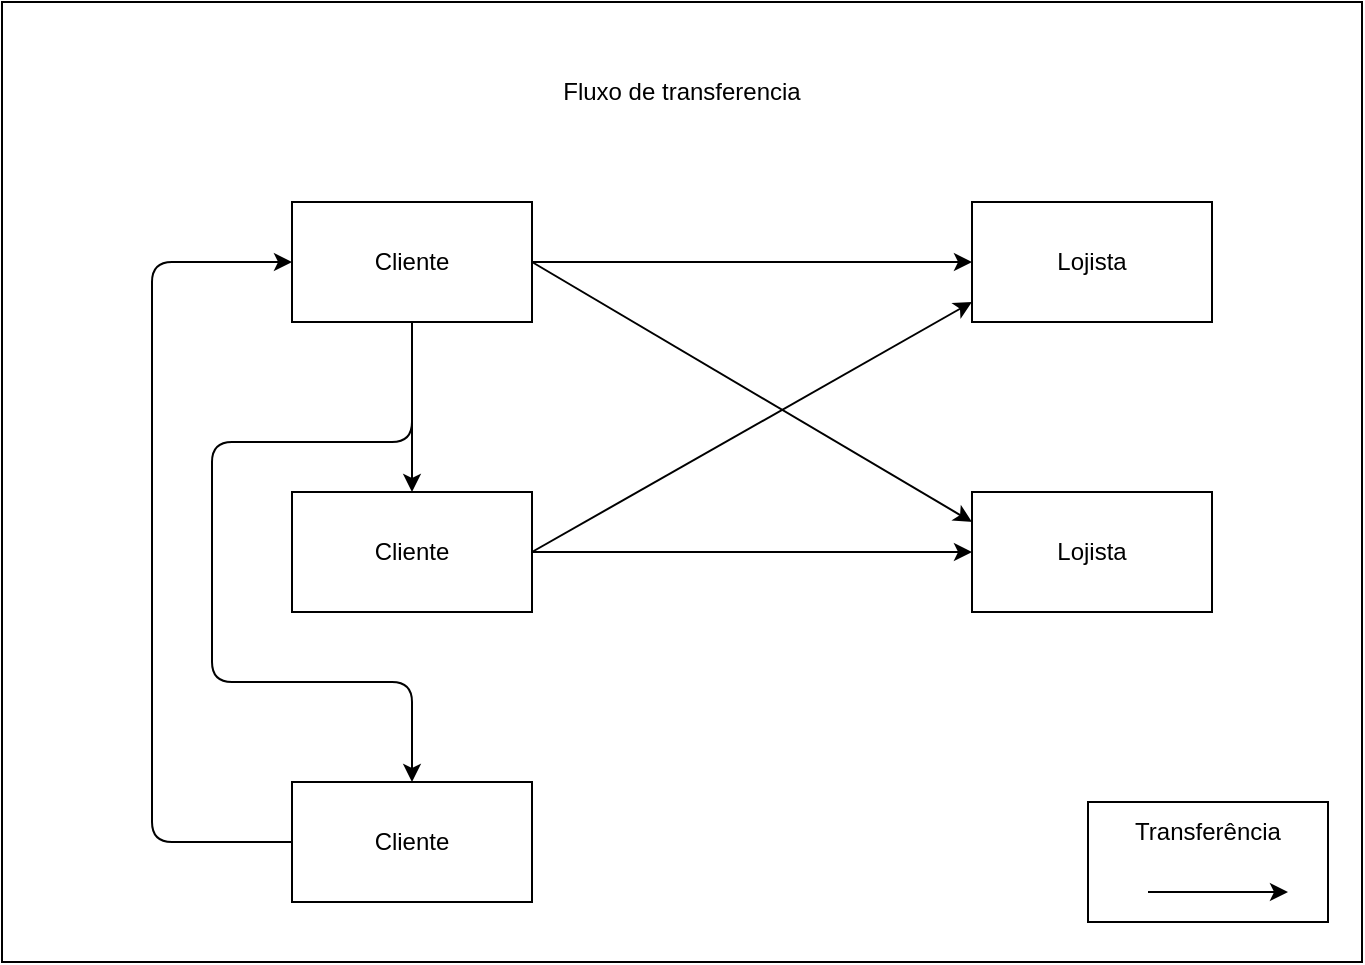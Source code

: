 <mxfile>
    <diagram id="gE4e6rfNcS_uaxZ2d0MZ" name="Fluxo de transação">
        <mxGraphModel dx="1982" dy="338" grid="1" gridSize="10" guides="1" tooltips="1" connect="1" arrows="1" fold="1" page="1" pageScale="1" pageWidth="827" pageHeight="1169" math="0" shadow="0">
            <root>
                <mxCell id="0"/>
                <mxCell id="1" parent="0"/>
                <mxCell id="20" value="" style="group" parent="1" vertex="1" connectable="0">
                    <mxGeometry x="-753" y="150" width="680" height="480" as="geometry"/>
                </mxCell>
                <mxCell id="16" value="" style="rounded=0;whiteSpace=wrap;html=1;" parent="20" vertex="1">
                    <mxGeometry width="680" height="480" as="geometry"/>
                </mxCell>
                <mxCell id="17" value="Fluxo de transferencia" style="text;html=1;strokeColor=none;fillColor=none;align=center;verticalAlign=middle;whiteSpace=wrap;rounded=0;" parent="20" vertex="1">
                    <mxGeometry x="200" y="30" width="280" height="30" as="geometry"/>
                </mxCell>
                <mxCell id="19" value="" style="group" parent="20" vertex="1" connectable="0">
                    <mxGeometry x="75" y="100" width="530" height="350" as="geometry"/>
                </mxCell>
                <mxCell id="4LLt69ZPjXKXE2xn3uNU-43" style="edgeStyle=none;html=1;" edge="1" parent="19" source="2" target="4">
                    <mxGeometry relative="1" as="geometry"/>
                </mxCell>
                <mxCell id="2" value="Cliente" style="rounded=0;whiteSpace=wrap;html=1;" parent="19" vertex="1">
                    <mxGeometry x="70" width="120" height="60" as="geometry"/>
                </mxCell>
                <mxCell id="3" value="Lojista" style="rounded=0;whiteSpace=wrap;html=1;" parent="19" vertex="1">
                    <mxGeometry x="410" width="120" height="60" as="geometry"/>
                </mxCell>
                <mxCell id="8" style="edgeStyle=none;html=1;entryX=0;entryY=0.5;entryDx=0;entryDy=0;" parent="19" source="2" target="3" edge="1">
                    <mxGeometry relative="1" as="geometry"/>
                </mxCell>
                <mxCell id="10" style="edgeStyle=none;html=1;entryX=0;entryY=0.833;entryDx=0;entryDy=0;exitX=1;exitY=0.5;exitDx=0;exitDy=0;entryPerimeter=0;" parent="19" source="4" target="3" edge="1">
                    <mxGeometry relative="1" as="geometry"/>
                </mxCell>
                <mxCell id="4" value="Cliente" style="rounded=0;whiteSpace=wrap;html=1;" parent="19" vertex="1">
                    <mxGeometry x="70" y="145" width="120" height="60" as="geometry"/>
                </mxCell>
                <mxCell id="5" value="Lojista" style="rounded=0;whiteSpace=wrap;html=1;" parent="19" vertex="1">
                    <mxGeometry x="410" y="145" width="120" height="60" as="geometry"/>
                </mxCell>
                <mxCell id="13" style="edgeStyle=none;html=1;exitX=0;exitY=0.5;exitDx=0;exitDy=0;entryX=0;entryY=0.5;entryDx=0;entryDy=0;" parent="19" source="6" target="2" edge="1">
                    <mxGeometry relative="1" as="geometry">
                        <Array as="points">
                            <mxPoint y="320"/>
                            <mxPoint y="30"/>
                        </Array>
                    </mxGeometry>
                </mxCell>
                <mxCell id="6" value="Cliente" style="rounded=0;whiteSpace=wrap;html=1;" parent="19" vertex="1">
                    <mxGeometry x="70" y="290" width="120" height="60" as="geometry"/>
                </mxCell>
                <mxCell id="9" style="edgeStyle=none;html=1;entryX=0;entryY=0.25;entryDx=0;entryDy=0;exitX=1;exitY=0.5;exitDx=0;exitDy=0;" parent="19" source="2" target="5" edge="1">
                    <mxGeometry relative="1" as="geometry">
                        <mxPoint x="200" y="40" as="sourcePoint"/>
                        <mxPoint x="420" y="40" as="targetPoint"/>
                    </mxGeometry>
                </mxCell>
                <mxCell id="7" style="edgeStyle=none;html=1;" parent="19" source="2" target="6" edge="1">
                    <mxGeometry relative="1" as="geometry">
                        <mxPoint x="130" y="140" as="targetPoint"/>
                        <Array as="points">
                            <mxPoint x="130" y="120"/>
                            <mxPoint x="30" y="120"/>
                            <mxPoint x="30" y="240"/>
                            <mxPoint x="130" y="240"/>
                        </Array>
                    </mxGeometry>
                </mxCell>
                <mxCell id="11" style="edgeStyle=none;html=1;exitX=1;exitY=0.5;exitDx=0;exitDy=0;entryX=0;entryY=0.5;entryDx=0;entryDy=0;" parent="19" source="4" target="5" edge="1">
                    <mxGeometry relative="1" as="geometry">
                        <mxPoint x="200" y="155" as="sourcePoint"/>
                        <mxPoint x="400" y="180" as="targetPoint"/>
                    </mxGeometry>
                </mxCell>
                <mxCell id="43" value="" style="group" parent="20" vertex="1" connectable="0">
                    <mxGeometry x="543" y="400" width="120" height="60" as="geometry"/>
                </mxCell>
                <mxCell id="41" value="" style="rounded=0;whiteSpace=wrap;html=1;" parent="43" vertex="1">
                    <mxGeometry width="120" height="60" as="geometry"/>
                </mxCell>
                <mxCell id="40" value="" style="endArrow=classic;html=1;" parent="43" edge="1">
                    <mxGeometry width="50" height="50" relative="1" as="geometry">
                        <mxPoint x="30" y="45" as="sourcePoint"/>
                        <mxPoint x="100" y="45" as="targetPoint"/>
                    </mxGeometry>
                </mxCell>
                <mxCell id="42" value="Transferência" style="text;html=1;strokeColor=none;fillColor=none;align=center;verticalAlign=middle;whiteSpace=wrap;rounded=0;" parent="43" vertex="1">
                    <mxGeometry x="30" width="60" height="30" as="geometry"/>
                </mxCell>
            </root>
        </mxGraphModel>
    </diagram>
    <diagram id="UM0v-lTHW9CHEnLqewXC" name="Caso de uso">
        <mxGraphModel dx="2458" dy="1645" grid="0" gridSize="10" guides="1" tooltips="1" connect="1" arrows="1" fold="1" page="1" pageScale="1" pageWidth="827" pageHeight="1169" math="0" shadow="0">
            <root>
                <mxCell id="0"/>
                <mxCell id="1" parent="0"/>
                <mxCell id="HDBPOV18R0nT2LrPAcoY-28" value="" style="rounded=0;whiteSpace=wrap;html=1;fontSize=8;movable=1;resizable=1;rotatable=1;deletable=1;editable=1;connectable=1;" parent="1" vertex="1">
                    <mxGeometry x="-236.003" y="-531" width="1191.013" height="1302" as="geometry"/>
                </mxCell>
                <mxCell id="HDBPOV18R0nT2LrPAcoY-27" value="" style="group;movable=1;resizable=1;rotatable=1;deletable=1;editable=1;connectable=1;" parent="1" vertex="1" connectable="0">
                    <mxGeometry x="-104" y="-5" width="970" height="700" as="geometry"/>
                </mxCell>
                <mxCell id="HDBPOV18R0nT2LrPAcoY-1" value="Cliente" style="shape=umlActor;verticalLabelPosition=bottom;verticalAlign=top;html=1;outlineConnect=0;" parent="HDBPOV18R0nT2LrPAcoY-27" vertex="1">
                    <mxGeometry x="121.25" y="154.75" width="125.854" height="287" as="geometry"/>
                </mxCell>
                <mxCell id="HDBPOV18R0nT2LrPAcoY-4" value="Efetuar&lt;br&gt;Transferência" style="ellipse;whiteSpace=wrap;html=1;aspect=fixed;" parent="HDBPOV18R0nT2LrPAcoY-27" vertex="1">
                    <mxGeometry x="415.934" y="70.75" width="110.506" height="110.506" as="geometry"/>
                </mxCell>
                <mxCell id="HDBPOV18R0nT2LrPAcoY-5" style="edgeStyle=none;html=1;endArrow=none;endFill=0;" parent="HDBPOV18R0nT2LrPAcoY-27" source="HDBPOV18R0nT2LrPAcoY-1" target="HDBPOV18R0nT2LrPAcoY-4" edge="1">
                    <mxGeometry relative="1" as="geometry"/>
                </mxCell>
                <mxCell id="HDBPOV18R0nT2LrPAcoY-7" value="Lojista" style="shape=umlActor;verticalLabelPosition=bottom;verticalAlign=top;html=1;outlineConnect=0;" parent="HDBPOV18R0nT2LrPAcoY-27" vertex="1">
                    <mxGeometry x="722.896" y="154.75" width="125.854" height="287" as="geometry"/>
                </mxCell>
                <mxCell id="PJDmcDdagbw5boKrrIEq-1" style="edgeStyle=none;html=1;dashed=1;" parent="HDBPOV18R0nT2LrPAcoY-27" source="HDBPOV18R0nT2LrPAcoY-19" target="HDBPOV18R0nT2LrPAcoY-4" edge="1">
                    <mxGeometry relative="1" as="geometry">
                        <Array as="points">
                            <mxPoint x="471.187" y="238.75"/>
                        </Array>
                    </mxGeometry>
                </mxCell>
                <mxCell id="PJDmcDdagbw5boKrrIEq-3" value="&amp;lt;&amp;lt;extends&amp;gt;&amp;gt;" style="edgeLabel;html=1;align=center;verticalAlign=middle;resizable=0;points=[];fontSize=8;" parent="PJDmcDdagbw5boKrrIEq-1" vertex="1" connectable="0">
                    <mxGeometry x="-0.094" relative="1" as="geometry">
                        <mxPoint as="offset"/>
                    </mxGeometry>
                </mxCell>
                <mxCell id="HDBPOV18R0nT2LrPAcoY-19" value="Visualizar Saldo" style="ellipse;whiteSpace=wrap;html=1;aspect=fixed;" parent="HDBPOV18R0nT2LrPAcoY-27" vertex="1">
                    <mxGeometry x="415.934" y="280.75" width="110.506" height="110.506" as="geometry"/>
                </mxCell>
                <mxCell id="HDBPOV18R0nT2LrPAcoY-20" style="edgeStyle=none;html=1;entryX=0;entryY=0.5;entryDx=0;entryDy=0;endArrow=none;endFill=0;" parent="HDBPOV18R0nT2LrPAcoY-27" source="HDBPOV18R0nT2LrPAcoY-1" target="HDBPOV18R0nT2LrPAcoY-19" edge="1">
                    <mxGeometry relative="1" as="geometry"/>
                </mxCell>
                <mxCell id="HDBPOV18R0nT2LrPAcoY-21" style="edgeStyle=none;html=1;endArrow=none;endFill=0;" parent="HDBPOV18R0nT2LrPAcoY-27" source="HDBPOV18R0nT2LrPAcoY-7" target="HDBPOV18R0nT2LrPAcoY-19" edge="1">
                    <mxGeometry relative="1" as="geometry"/>
                </mxCell>
                <mxCell id="HDBPOV18R0nT2LrPAcoY-22" value="Receber Transferência" style="ellipse;whiteSpace=wrap;html=1;aspect=fixed;" parent="HDBPOV18R0nT2LrPAcoY-27" vertex="1">
                    <mxGeometry x="415.934" y="518.75" width="110.506" height="110.506" as="geometry"/>
                </mxCell>
                <mxCell id="HDBPOV18R0nT2LrPAcoY-23" style="edgeStyle=none;html=1;endArrow=none;endFill=0;" parent="HDBPOV18R0nT2LrPAcoY-27" source="HDBPOV18R0nT2LrPAcoY-1" target="HDBPOV18R0nT2LrPAcoY-22" edge="1">
                    <mxGeometry relative="1" as="geometry"/>
                </mxCell>
                <mxCell id="HDBPOV18R0nT2LrPAcoY-24" style="edgeStyle=none;html=1;endArrow=none;endFill=0;" parent="HDBPOV18R0nT2LrPAcoY-27" source="HDBPOV18R0nT2LrPAcoY-7" target="HDBPOV18R0nT2LrPAcoY-22" edge="1">
                    <mxGeometry relative="1" as="geometry"/>
                </mxCell>
                <mxCell id="HDBPOV18R0nT2LrPAcoY-29" value="&lt;font style=&quot;font-size: 15px;&quot;&gt;&lt;b&gt;Caso de uso de transação&lt;/b&gt;&lt;/font&gt;" style="text;html=1;strokeColor=none;fillColor=none;align=center;verticalAlign=middle;whiteSpace=wrap;rounded=0;fontSize=8;" parent="HDBPOV18R0nT2LrPAcoY-27" vertex="1">
                    <mxGeometry x="296.005" y="-490" width="294.684" height="42" as="geometry"/>
                </mxCell>
                <mxCell id="PJDmcDdagbw5boKrrIEq-20" value="Sistema de pagamento" style="shape=umlActor;verticalLabelPosition=bottom;verticalAlign=top;html=1;outlineConnect=0;" parent="1" vertex="1">
                    <mxGeometry x="16" y="-155" width="63.58" height="145" as="geometry"/>
                </mxCell>
                <mxCell id="PJDmcDdagbw5boKrrIEq-23" style="edgeStyle=none;html=1;fontSize=8;endArrow=none;endFill=0;" parent="1" source="HDBPOV18R0nT2LrPAcoY-4" target="PJDmcDdagbw5boKrrIEq-20" edge="1">
                    <mxGeometry relative="1" as="geometry"/>
                </mxCell>
                <mxCell id="PJDmcDdagbw5boKrrIEq-62" style="edgeStyle=none;html=1;fontSize=8;endArrow=classic;endFill=1;" parent="1" source="PJDmcDdagbw5boKrrIEq-55" target="HDBPOV18R0nT2LrPAcoY-7" edge="1">
                    <mxGeometry relative="1" as="geometry">
                        <Array as="points">
                            <mxPoint x="848" y="-178"/>
                            <mxPoint x="848" y="-36"/>
                            <mxPoint x="854" y="293"/>
                        </Array>
                    </mxGeometry>
                </mxCell>
                <mxCell id="IqmSapKYsTxv8Ejgi-Nd-1" style="edgeStyle=none;html=1;fontSize=8;endArrow=classic;endFill=1;" parent="1" source="PJDmcDdagbw5boKrrIEq-55" target="HDBPOV18R0nT2LrPAcoY-1" edge="1">
                    <mxGeometry relative="1" as="geometry">
                        <Array as="points">
                            <mxPoint x="520" y="-253"/>
                            <mxPoint x="41" y="-238"/>
                            <mxPoint x="-94" y="-234"/>
                            <mxPoint x="-113" y="129"/>
                        </Array>
                    </mxGeometry>
                </mxCell>
                <mxCell id="PJDmcDdagbw5boKrrIEq-55" value="Sistema de notificação" style="shape=umlActor;verticalLabelPosition=bottom;verticalAlign=top;html=1;outlineConnect=0;" parent="1" vertex="1">
                    <mxGeometry x="602" y="-251" width="63.58" height="145" as="geometry"/>
                </mxCell>
                <mxCell id="PJDmcDdagbw5boKrrIEq-60" style="edgeStyle=none;html=1;fontSize=8;endArrow=none;endFill=0;" parent="1" source="HDBPOV18R0nT2LrPAcoY-4" target="PJDmcDdagbw5boKrrIEq-55" edge="1">
                    <mxGeometry relative="1" as="geometry">
                        <Array as="points">
                            <mxPoint x="352" y="-21"/>
                            <mxPoint x="530" y="-178"/>
                        </Array>
                    </mxGeometry>
                </mxCell>
            </root>
        </mxGraphModel>
    </diagram>
    <diagram id="nFbeEtIX88PI9zth0EAV" name="Especificação dos casos de uso">
        <mxGraphModel dx="3040" dy="405" grid="1" gridSize="10" guides="1" tooltips="1" connect="1" arrows="1" fold="1" page="1" pageScale="1" pageWidth="827" pageHeight="1169" math="0" shadow="0">
            <root>
                <mxCell id="0"/>
                <mxCell id="1" parent="0"/>
                <mxCell id="SWnNDUKhZ4qhqCSgWOv_-14" value="Nome" style="rounded=0;whiteSpace=wrap;html=1;fontSize=15;align=left;" parent="1" vertex="1">
                    <mxGeometry x="14" y="120" width="400" height="40" as="geometry"/>
                </mxCell>
                <mxCell id="SWnNDUKhZ4qhqCSgWOv_-15" value="&lt;div style=&quot;&quot;&gt;&lt;span style=&quot;background-color: initial;&quot;&gt;Efetuar transferência&lt;/span&gt;&lt;/div&gt;" style="rounded=0;whiteSpace=wrap;html=1;fontSize=15;align=left;" parent="1" vertex="1">
                    <mxGeometry x="414" y="120" width="400" height="40" as="geometry"/>
                </mxCell>
                <mxCell id="SWnNDUKhZ4qhqCSgWOv_-16" value="Atores" style="rounded=0;whiteSpace=wrap;html=1;fontSize=15;align=left;" parent="1" vertex="1">
                    <mxGeometry x="14" y="160" width="400" height="40" as="geometry"/>
                </mxCell>
                <mxCell id="SWnNDUKhZ4qhqCSgWOv_-17" value="Cliente" style="rounded=0;whiteSpace=wrap;html=1;fontSize=15;align=left;" parent="1" vertex="1">
                    <mxGeometry x="414" y="160" width="400" height="40" as="geometry"/>
                </mxCell>
                <mxCell id="SWnNDUKhZ4qhqCSgWOv_-18" value="Resumo" style="rounded=0;whiteSpace=wrap;html=1;fontSize=15;align=left;" parent="1" vertex="1">
                    <mxGeometry x="14" y="200" width="400" height="80" as="geometry"/>
                </mxCell>
                <mxCell id="SWnNDUKhZ4qhqCSgWOv_-19" value="&lt;div style=&quot;&quot;&gt;&lt;span style=&quot;background-color: initial;&quot;&gt;Clientes podem efetuar transferencias para lojistas e outros clientes.&lt;/span&gt;&lt;/div&gt;" style="rounded=0;whiteSpace=wrap;html=1;fontSize=15;align=left;" parent="1" vertex="1">
                    <mxGeometry x="414" y="200" width="400" height="80" as="geometry"/>
                </mxCell>
                <mxCell id="SWnNDUKhZ4qhqCSgWOv_-21" value="Pré-Condições" style="rounded=0;whiteSpace=wrap;html=1;fontSize=15;align=left;" parent="1" vertex="1">
                    <mxGeometry x="14" y="280" width="400" height="40" as="geometry"/>
                </mxCell>
                <mxCell id="SWnNDUKhZ4qhqCSgWOv_-22" value="Existir saldo na carteira do cliente" style="rounded=0;whiteSpace=wrap;html=1;fontSize=15;align=left;" parent="1" vertex="1">
                    <mxGeometry x="414" y="280" width="400" height="40" as="geometry"/>
                </mxCell>
                <mxCell id="SWnNDUKhZ4qhqCSgWOv_-23" value="Pós-Condições" style="rounded=0;whiteSpace=wrap;html=1;fontSize=15;align=left;" parent="1" vertex="1">
                    <mxGeometry x="14" y="320" width="400" height="40" as="geometry"/>
                </mxCell>
                <mxCell id="SWnNDUKhZ4qhqCSgWOv_-24" value="Realizar notificação da transferência" style="rounded=0;whiteSpace=wrap;html=1;fontSize=15;align=left;" parent="1" vertex="1">
                    <mxGeometry x="414" y="320" width="400" height="40" as="geometry"/>
                </mxCell>
                <mxCell id="SWnNDUKhZ4qhqCSgWOv_-25" value="&lt;b&gt;Fluxo Principal&lt;/b&gt;" style="rounded=0;whiteSpace=wrap;html=1;fontSize=15;align=left;" parent="1" vertex="1">
                    <mxGeometry x="14" y="360" width="800" height="40" as="geometry"/>
                </mxCell>
                <mxCell id="SWnNDUKhZ4qhqCSgWOv_-29" value="Ações do Ator" style="rounded=0;whiteSpace=wrap;html=1;fontSize=15;align=left;" parent="1" vertex="1">
                    <mxGeometry x="14" y="400" width="400" height="40" as="geometry"/>
                </mxCell>
                <mxCell id="SWnNDUKhZ4qhqCSgWOv_-30" value="Ações do Sistema" style="rounded=0;whiteSpace=wrap;html=1;fontSize=15;align=left;" parent="1" vertex="1">
                    <mxGeometry x="414" y="400" width="400" height="40" as="geometry"/>
                </mxCell>
                <mxCell id="SWnNDUKhZ4qhqCSgWOv_-31" value="1. Informar a conta de transferência e o valor" style="rounded=0;whiteSpace=wrap;html=1;fontSize=15;align=left;" parent="1" vertex="1">
                    <mxGeometry x="14" y="440" width="400" height="40" as="geometry"/>
                </mxCell>
                <mxCell id="SWnNDUKhZ4qhqCSgWOv_-32" value="" style="rounded=0;whiteSpace=wrap;html=1;fontSize=15;align=left;" parent="1" vertex="1">
                    <mxGeometry x="414" y="440" width="400" height="40" as="geometry"/>
                </mxCell>
                <mxCell id="SWnNDUKhZ4qhqCSgWOv_-33" value="" style="rounded=0;whiteSpace=wrap;html=1;fontSize=15;align=left;" parent="1" vertex="1">
                    <mxGeometry x="14" y="560" width="400" height="40" as="geometry"/>
                </mxCell>
                <mxCell id="SWnNDUKhZ4qhqCSgWOv_-34" value="" style="rounded=0;whiteSpace=wrap;html=1;fontSize=15;align=left;" parent="1" vertex="1">
                    <mxGeometry x="14" y="600" width="400" height="40" as="geometry"/>
                </mxCell>
                <mxCell id="SWnNDUKhZ4qhqCSgWOv_-35" value="3. Validar saldo do cliente" style="rounded=0;whiteSpace=wrap;html=1;fontSize=15;align=left;" parent="1" vertex="1">
                    <mxGeometry x="414" y="560" width="400" height="40" as="geometry"/>
                </mxCell>
                <mxCell id="SWnNDUKhZ4qhqCSgWOv_-36" value="4. Consultar serviço externo de validação da transferência" style="rounded=0;whiteSpace=wrap;html=1;fontSize=15;align=left;" parent="1" vertex="1">
                    <mxGeometry x="414" y="600" width="400" height="40" as="geometry"/>
                </mxCell>
                <mxCell id="SWnNDUKhZ4qhqCSgWOv_-37" value="5. Notificar cliente e recebidor da transferência efetuada" style="rounded=0;whiteSpace=wrap;html=1;fontSize=15;align=left;" parent="1" vertex="1">
                    <mxGeometry x="414" y="640" width="400" height="40" as="geometry"/>
                </mxCell>
                <mxCell id="SWnNDUKhZ4qhqCSgWOv_-38" value="" style="rounded=0;whiteSpace=wrap;html=1;fontSize=15;align=left;" parent="1" vertex="1">
                    <mxGeometry x="14" y="640" width="400" height="40" as="geometry"/>
                </mxCell>
                <mxCell id="SWnNDUKhZ4qhqCSgWOv_-39" value="&lt;b&gt;Fluxo Alternativo (1)&lt;/b&gt;" style="rounded=0;whiteSpace=wrap;html=1;fontSize=15;align=left;" parent="1" vertex="1">
                    <mxGeometry x="14" y="680" width="800" height="40" as="geometry"/>
                </mxCell>
                <mxCell id="SWnNDUKhZ4qhqCSgWOv_-45" value="O cliente não possui o valor necessário para efetuar a transação, cancelar transação e devolver o saldo para o cliente" style="rounded=0;whiteSpace=wrap;html=1;fontSize=15;align=left;" parent="1" vertex="1">
                    <mxGeometry x="14" y="720" width="800" height="40" as="geometry"/>
                </mxCell>
                <mxCell id="SWnNDUKhZ4qhqCSgWOv_-47" value="&lt;b&gt;Fluxo Alternativo (2)&lt;/b&gt;" style="rounded=0;whiteSpace=wrap;html=1;fontSize=15;align=left;" parent="1" vertex="1">
                    <mxGeometry x="14" y="760" width="800" height="40" as="geometry"/>
                </mxCell>
                <mxCell id="SWnNDUKhZ4qhqCSgWOv_-48" value="O lojista tenta realizar a transação, cancelar transação e devolver o saldo para o lojista" style="rounded=0;whiteSpace=wrap;html=1;fontSize=15;align=left;" parent="1" vertex="1">
                    <mxGeometry x="14" y="800" width="800" height="40" as="geometry"/>
                </mxCell>
                <mxCell id="SWnNDUKhZ4qhqCSgWOv_-49" value="&lt;b&gt;Fluxo Alternativo (3)&lt;/b&gt;" style="rounded=0;whiteSpace=wrap;html=1;fontSize=15;align=left;" parent="1" vertex="1">
                    <mxGeometry x="14" y="840" width="800" height="40" as="geometry"/>
                </mxCell>
                <mxCell id="SWnNDUKhZ4qhqCSgWOv_-50" value="O cliente tenta realizar transação para um cliente inexistente, cancelar transação e devolver o saldo para o cliente" style="rounded=0;whiteSpace=wrap;html=1;fontSize=15;align=left;" parent="1" vertex="1">
                    <mxGeometry x="14" y="880" width="800" height="40" as="geometry"/>
                </mxCell>
                <mxCell id="SWnNDUKhZ4qhqCSgWOv_-51" value="" style="rounded=0;whiteSpace=wrap;html=1;fontSize=15;align=left;" parent="1" vertex="1">
                    <mxGeometry x="14" y="480" width="400" height="40" as="geometry"/>
                </mxCell>
                <mxCell id="SWnNDUKhZ4qhqCSgWOv_-52" value="2. Validar se o usuário existe" style="rounded=0;whiteSpace=wrap;html=1;fontSize=15;align=left;" parent="1" vertex="1">
                    <mxGeometry x="414" y="480" width="400" height="40" as="geometry"/>
                </mxCell>
                <mxCell id="Xe_aW2JwXNB1X_NBn5dn-1" value="Nome" style="rounded=0;whiteSpace=wrap;html=1;fontSize=15;align=left;" parent="1" vertex="1">
                    <mxGeometry x="-813" y="120" width="400" height="40" as="geometry"/>
                </mxCell>
                <mxCell id="Xe_aW2JwXNB1X_NBn5dn-2" value="&lt;div style=&quot;&quot;&gt;Receber transferência&lt;/div&gt;" style="rounded=0;whiteSpace=wrap;html=1;fontSize=15;align=left;" parent="1" vertex="1">
                    <mxGeometry x="-413" y="120" width="400" height="40" as="geometry"/>
                </mxCell>
                <mxCell id="Xe_aW2JwXNB1X_NBn5dn-3" value="Atores" style="rounded=0;whiteSpace=wrap;html=1;fontSize=15;align=left;" parent="1" vertex="1">
                    <mxGeometry x="-813" y="160" width="400" height="40" as="geometry"/>
                </mxCell>
                <mxCell id="Xe_aW2JwXNB1X_NBn5dn-4" value="Cliente, Lojista" style="rounded=0;whiteSpace=wrap;html=1;fontSize=15;align=left;" parent="1" vertex="1">
                    <mxGeometry x="-413" y="160" width="400" height="40" as="geometry"/>
                </mxCell>
                <mxCell id="Xe_aW2JwXNB1X_NBn5dn-5" value="Resumo" style="rounded=0;whiteSpace=wrap;html=1;fontSize=15;align=left;" parent="1" vertex="1">
                    <mxGeometry x="-813" y="200" width="400" height="80" as="geometry"/>
                </mxCell>
                <mxCell id="Xe_aW2JwXNB1X_NBn5dn-6" value="&lt;div style=&quot;&quot;&gt;Clientes e lojistas podem receber transferências&lt;/div&gt;" style="rounded=0;whiteSpace=wrap;html=1;fontSize=15;align=left;" parent="1" vertex="1">
                    <mxGeometry x="-413" y="200" width="400" height="80" as="geometry"/>
                </mxCell>
                <mxCell id="Xe_aW2JwXNB1X_NBn5dn-7" value="Pré-Condições" style="rounded=0;whiteSpace=wrap;html=1;fontSize=15;align=left;" parent="1" vertex="1">
                    <mxGeometry x="-813" y="280" width="400" height="40" as="geometry"/>
                </mxCell>
                <mxCell id="Xe_aW2JwXNB1X_NBn5dn-8" value="" style="rounded=0;whiteSpace=wrap;html=1;fontSize=15;align=left;" parent="1" vertex="1">
                    <mxGeometry x="-413" y="280" width="400" height="40" as="geometry"/>
                </mxCell>
                <mxCell id="Xe_aW2JwXNB1X_NBn5dn-9" value="Pós-Condições" style="rounded=0;whiteSpace=wrap;html=1;fontSize=15;align=left;" parent="1" vertex="1">
                    <mxGeometry x="-813" y="320" width="400" height="40" as="geometry"/>
                </mxCell>
                <mxCell id="Xe_aW2JwXNB1X_NBn5dn-10" value="Atualizar o saldo da carteira" style="rounded=0;whiteSpace=wrap;html=1;fontSize=15;align=left;" parent="1" vertex="1">
                    <mxGeometry x="-413" y="320" width="400" height="40" as="geometry"/>
                </mxCell>
                <mxCell id="Xe_aW2JwXNB1X_NBn5dn-11" value="&lt;b&gt;Fluxo Principal&lt;/b&gt;" style="rounded=0;whiteSpace=wrap;html=1;fontSize=15;align=left;" parent="1" vertex="1">
                    <mxGeometry x="-813" y="360" width="800" height="40" as="geometry"/>
                </mxCell>
                <mxCell id="Xe_aW2JwXNB1X_NBn5dn-12" value="Ações do Ator" style="rounded=0;whiteSpace=wrap;html=1;fontSize=15;align=left;" parent="1" vertex="1">
                    <mxGeometry x="-813" y="400" width="400" height="40" as="geometry"/>
                </mxCell>
                <mxCell id="Xe_aW2JwXNB1X_NBn5dn-13" value="Ações do Sistema" style="rounded=0;whiteSpace=wrap;html=1;fontSize=15;align=left;" parent="1" vertex="1">
                    <mxGeometry x="-413" y="400" width="400" height="40" as="geometry"/>
                </mxCell>
                <mxCell id="Xe_aW2JwXNB1X_NBn5dn-14" value="" style="rounded=0;whiteSpace=wrap;html=1;fontSize=15;align=left;" parent="1" vertex="1">
                    <mxGeometry x="-813" y="440" width="400" height="40" as="geometry"/>
                </mxCell>
                <mxCell id="Xe_aW2JwXNB1X_NBn5dn-15" value="1, Validar se o usuário existe que fez a transferência existe" style="rounded=0;whiteSpace=wrap;html=1;fontSize=15;align=left;" parent="1" vertex="1">
                    <mxGeometry x="-413" y="440" width="400" height="40" as="geometry"/>
                </mxCell>
                <mxCell id="Xe_aW2JwXNB1X_NBn5dn-16" value="" style="rounded=0;whiteSpace=wrap;html=1;fontSize=15;align=left;" parent="1" vertex="1">
                    <mxGeometry x="-813" y="520" width="400" height="40" as="geometry"/>
                </mxCell>
                <mxCell id="Xe_aW2JwXNB1X_NBn5dn-17" value="" style="rounded=0;whiteSpace=wrap;html=1;fontSize=15;align=left;" parent="1" vertex="1">
                    <mxGeometry x="-813" y="560" width="400" height="40" as="geometry"/>
                </mxCell>
                <mxCell id="Xe_aW2JwXNB1X_NBn5dn-18" value="3. Atualizar o saldo da carteira&amp;nbsp;" style="rounded=0;whiteSpace=wrap;html=1;fontSize=15;align=left;" parent="1" vertex="1">
                    <mxGeometry x="-413" y="520" width="400" height="40" as="geometry"/>
                </mxCell>
                <mxCell id="Xe_aW2JwXNB1X_NBn5dn-19" value="" style="rounded=0;whiteSpace=wrap;html=1;fontSize=15;align=left;" parent="1" vertex="1">
                    <mxGeometry x="-413" y="560" width="400" height="40" as="geometry"/>
                </mxCell>
                <mxCell id="Xe_aW2JwXNB1X_NBn5dn-20" value="" style="rounded=0;whiteSpace=wrap;html=1;fontSize=15;align=left;" parent="1" vertex="1">
                    <mxGeometry x="-413" y="600" width="400" height="40" as="geometry"/>
                </mxCell>
                <mxCell id="Xe_aW2JwXNB1X_NBn5dn-21" value="" style="rounded=0;whiteSpace=wrap;html=1;fontSize=15;align=left;" parent="1" vertex="1">
                    <mxGeometry x="-813" y="600" width="400" height="40" as="geometry"/>
                </mxCell>
                <mxCell id="Xe_aW2JwXNB1X_NBn5dn-22" value="&lt;b&gt;Fluxo Alternativo (1)&lt;/b&gt;" style="rounded=0;whiteSpace=wrap;html=1;fontSize=15;align=left;" parent="1" vertex="1">
                    <mxGeometry x="-813" y="640" width="800" height="40" as="geometry"/>
                </mxCell>
                <mxCell id="Xe_aW2JwXNB1X_NBn5dn-23" value="O cliente que fez a transferência não existe, cancelar o recebimento" style="rounded=0;whiteSpace=wrap;html=1;fontSize=15;align=left;" parent="1" vertex="1">
                    <mxGeometry x="-813" y="680" width="800" height="40" as="geometry"/>
                </mxCell>
                <mxCell id="Xe_aW2JwXNB1X_NBn5dn-24" value="&lt;b&gt;Fluxo Alternativo (2)&lt;/b&gt;" style="rounded=0;whiteSpace=wrap;html=1;fontSize=15;align=left;" parent="1" vertex="1">
                    <mxGeometry x="-813" y="720" width="800" height="40" as="geometry"/>
                </mxCell>
                <mxCell id="Xe_aW2JwXNB1X_NBn5dn-25" value="O valor de transferência recebido é menor ou igual à 0 (zero), cancelar o recebimento" style="rounded=0;whiteSpace=wrap;html=1;fontSize=15;align=left;" parent="1" vertex="1">
                    <mxGeometry x="-813" y="760" width="800" height="40" as="geometry"/>
                </mxCell>
                <mxCell id="Xe_aW2JwXNB1X_NBn5dn-28" value="" style="rounded=0;whiteSpace=wrap;html=1;fontSize=15;align=left;" parent="1" vertex="1">
                    <mxGeometry x="-813" y="480" width="400" height="40" as="geometry"/>
                </mxCell>
                <mxCell id="Xe_aW2JwXNB1X_NBn5dn-29" value="2. Validar se o valor recebido é maior que 0 (zero)" style="rounded=0;whiteSpace=wrap;html=1;fontSize=15;align=left;" parent="1" vertex="1">
                    <mxGeometry x="-413" y="480" width="400" height="40" as="geometry"/>
                </mxCell>
                <mxCell id="Xe_aW2JwXNB1X_NBn5dn-44" value="" style="rounded=0;whiteSpace=wrap;html=1;fontSize=15;align=left;" parent="1" vertex="1">
                    <mxGeometry x="14" y="520" width="400" height="40" as="geometry"/>
                </mxCell>
                <mxCell id="Xe_aW2JwXNB1X_NBn5dn-45" value="3. Validar se o valor de transferência é menor ou igual à 0 (zero)" style="rounded=0;whiteSpace=wrap;html=1;fontSize=15;align=left;" parent="1" vertex="1">
                    <mxGeometry x="414" y="520" width="400" height="40" as="geometry"/>
                </mxCell>
                <mxCell id="Xe_aW2JwXNB1X_NBn5dn-46" value="&lt;b&gt;Fluxo Alternativo (4)&lt;/b&gt;" style="rounded=0;whiteSpace=wrap;html=1;fontSize=15;align=left;" parent="1" vertex="1">
                    <mxGeometry x="14" y="920" width="800" height="40" as="geometry"/>
                </mxCell>
                <mxCell id="Xe_aW2JwXNB1X_NBn5dn-47" value="O sistema de pagamento externo está indisponível ou instável, cancelar transação e devolver o saldo para o cliente" style="rounded=0;whiteSpace=wrap;html=1;fontSize=15;align=left;" parent="1" vertex="1">
                    <mxGeometry x="14" y="960" width="800" height="40" as="geometry"/>
                </mxCell>
                <mxCell id="Xe_aW2JwXNB1X_NBn5dn-48" value="Nome" style="rounded=0;whiteSpace=wrap;html=1;fontSize=15;align=left;" parent="1" vertex="1">
                    <mxGeometry x="-1641" y="120" width="400" height="40" as="geometry"/>
                </mxCell>
                <mxCell id="Xe_aW2JwXNB1X_NBn5dn-49" value="&lt;div style=&quot;&quot;&gt;Visualizar Saldo&lt;/div&gt;" style="rounded=0;whiteSpace=wrap;html=1;fontSize=15;align=left;" parent="1" vertex="1">
                    <mxGeometry x="-1241" y="120" width="400" height="40" as="geometry"/>
                </mxCell>
                <mxCell id="Xe_aW2JwXNB1X_NBn5dn-50" value="Atores" style="rounded=0;whiteSpace=wrap;html=1;fontSize=15;align=left;" parent="1" vertex="1">
                    <mxGeometry x="-1641" y="160" width="400" height="40" as="geometry"/>
                </mxCell>
                <mxCell id="Xe_aW2JwXNB1X_NBn5dn-51" value="Cliente, Lojista" style="rounded=0;whiteSpace=wrap;html=1;fontSize=15;align=left;" parent="1" vertex="1">
                    <mxGeometry x="-1241" y="160" width="400" height="40" as="geometry"/>
                </mxCell>
                <mxCell id="Xe_aW2JwXNB1X_NBn5dn-52" value="Resumo" style="rounded=0;whiteSpace=wrap;html=1;fontSize=15;align=left;" parent="1" vertex="1">
                    <mxGeometry x="-1641" y="200" width="400" height="80" as="geometry"/>
                </mxCell>
                <mxCell id="Xe_aW2JwXNB1X_NBn5dn-53" value="&lt;div style=&quot;&quot;&gt;Clientes e lojistas podem visualizar o saldo de suas carteiras&lt;/div&gt;" style="rounded=0;whiteSpace=wrap;html=1;fontSize=15;align=left;" parent="1" vertex="1">
                    <mxGeometry x="-1241" y="200" width="400" height="80" as="geometry"/>
                </mxCell>
                <mxCell id="Xe_aW2JwXNB1X_NBn5dn-54" value="Pré-Condições" style="rounded=0;whiteSpace=wrap;html=1;fontSize=15;align=left;" parent="1" vertex="1">
                    <mxGeometry x="-1641" y="280" width="400" height="40" as="geometry"/>
                </mxCell>
                <mxCell id="Xe_aW2JwXNB1X_NBn5dn-55" value="" style="rounded=0;whiteSpace=wrap;html=1;fontSize=15;align=left;" parent="1" vertex="1">
                    <mxGeometry x="-1241" y="280" width="400" height="40" as="geometry"/>
                </mxCell>
                <mxCell id="Xe_aW2JwXNB1X_NBn5dn-56" value="Pós-Condições" style="rounded=0;whiteSpace=wrap;html=1;fontSize=15;align=left;" parent="1" vertex="1">
                    <mxGeometry x="-1641" y="320" width="400" height="40" as="geometry"/>
                </mxCell>
                <mxCell id="Xe_aW2JwXNB1X_NBn5dn-57" value="" style="rounded=0;whiteSpace=wrap;html=1;fontSize=15;align=left;" parent="1" vertex="1">
                    <mxGeometry x="-1241" y="320" width="400" height="40" as="geometry"/>
                </mxCell>
                <mxCell id="Xe_aW2JwXNB1X_NBn5dn-58" value="&lt;b&gt;Fluxo Principal&lt;/b&gt;" style="rounded=0;whiteSpace=wrap;html=1;fontSize=15;align=left;" parent="1" vertex="1">
                    <mxGeometry x="-1641" y="360" width="800" height="40" as="geometry"/>
                </mxCell>
                <mxCell id="Xe_aW2JwXNB1X_NBn5dn-59" value="Ações do Ator" style="rounded=0;whiteSpace=wrap;html=1;fontSize=15;align=left;" parent="1" vertex="1">
                    <mxGeometry x="-1641" y="400" width="400" height="40" as="geometry"/>
                </mxCell>
                <mxCell id="Xe_aW2JwXNB1X_NBn5dn-60" value="Ações do Sistema" style="rounded=0;whiteSpace=wrap;html=1;fontSize=15;align=left;" parent="1" vertex="1">
                    <mxGeometry x="-1241" y="400" width="400" height="40" as="geometry"/>
                </mxCell>
                <mxCell id="Xe_aW2JwXNB1X_NBn5dn-61" value="1. Acessar o endpoint de visualização de saldo" style="rounded=0;whiteSpace=wrap;html=1;fontSize=15;align=left;" parent="1" vertex="1">
                    <mxGeometry x="-1641" y="440" width="400" height="40" as="geometry"/>
                </mxCell>
                <mxCell id="Xe_aW2JwXNB1X_NBn5dn-62" value="" style="rounded=0;whiteSpace=wrap;html=1;fontSize=15;align=left;" parent="1" vertex="1">
                    <mxGeometry x="-1241" y="440" width="400" height="40" as="geometry"/>
                </mxCell>
                <mxCell id="Xe_aW2JwXNB1X_NBn5dn-63" value="" style="rounded=0;whiteSpace=wrap;html=1;fontSize=15;align=left;" parent="1" vertex="1">
                    <mxGeometry x="-1641" y="520" width="400" height="40" as="geometry"/>
                </mxCell>
                <mxCell id="Xe_aW2JwXNB1X_NBn5dn-64" value="" style="rounded=0;whiteSpace=wrap;html=1;fontSize=15;align=left;" parent="1" vertex="1">
                    <mxGeometry x="-1641" y="560" width="400" height="40" as="geometry"/>
                </mxCell>
                <mxCell id="Xe_aW2JwXNB1X_NBn5dn-65" value="2. Retornar o saldo do usuário" style="rounded=0;whiteSpace=wrap;html=1;fontSize=15;align=left;" parent="1" vertex="1">
                    <mxGeometry x="-1241" y="520" width="400" height="40" as="geometry"/>
                </mxCell>
                <mxCell id="Xe_aW2JwXNB1X_NBn5dn-66" value="" style="rounded=0;whiteSpace=wrap;html=1;fontSize=15;align=left;" parent="1" vertex="1">
                    <mxGeometry x="-1241" y="560" width="400" height="40" as="geometry"/>
                </mxCell>
                <mxCell id="Xe_aW2JwXNB1X_NBn5dn-67" value="" style="rounded=0;whiteSpace=wrap;html=1;fontSize=15;align=left;" parent="1" vertex="1">
                    <mxGeometry x="-1241" y="600" width="400" height="40" as="geometry"/>
                </mxCell>
                <mxCell id="Xe_aW2JwXNB1X_NBn5dn-68" value="" style="rounded=0;whiteSpace=wrap;html=1;fontSize=15;align=left;" parent="1" vertex="1">
                    <mxGeometry x="-1641" y="600" width="400" height="40" as="geometry"/>
                </mxCell>
                <mxCell id="Xe_aW2JwXNB1X_NBn5dn-69" value="&lt;b&gt;Fluxo Alternativo (1)&lt;/b&gt;" style="rounded=0;whiteSpace=wrap;html=1;fontSize=15;align=left;" parent="1" vertex="1">
                    <mxGeometry x="-1641" y="640" width="800" height="40" as="geometry"/>
                </mxCell>
                <mxCell id="Xe_aW2JwXNB1X_NBn5dn-70" value="O cliente não existe, retornar mensagem de erro amigável" style="rounded=0;whiteSpace=wrap;html=1;fontSize=15;align=left;" parent="1" vertex="1">
                    <mxGeometry x="-1641" y="680" width="800" height="40" as="geometry"/>
                </mxCell>
                <mxCell id="Xe_aW2JwXNB1X_NBn5dn-73" value="" style="rounded=0;whiteSpace=wrap;html=1;fontSize=15;align=left;" parent="1" vertex="1">
                    <mxGeometry x="-1641" y="480" width="400" height="40" as="geometry"/>
                </mxCell>
                <mxCell id="Xe_aW2JwXNB1X_NBn5dn-74" value="1. Validar se o usuário existe" style="rounded=0;whiteSpace=wrap;html=1;fontSize=15;align=left;" parent="1" vertex="1">
                    <mxGeometry x="-1241" y="480" width="400" height="40" as="geometry"/>
                </mxCell>
            </root>
        </mxGraphModel>
    </diagram>
</mxfile>